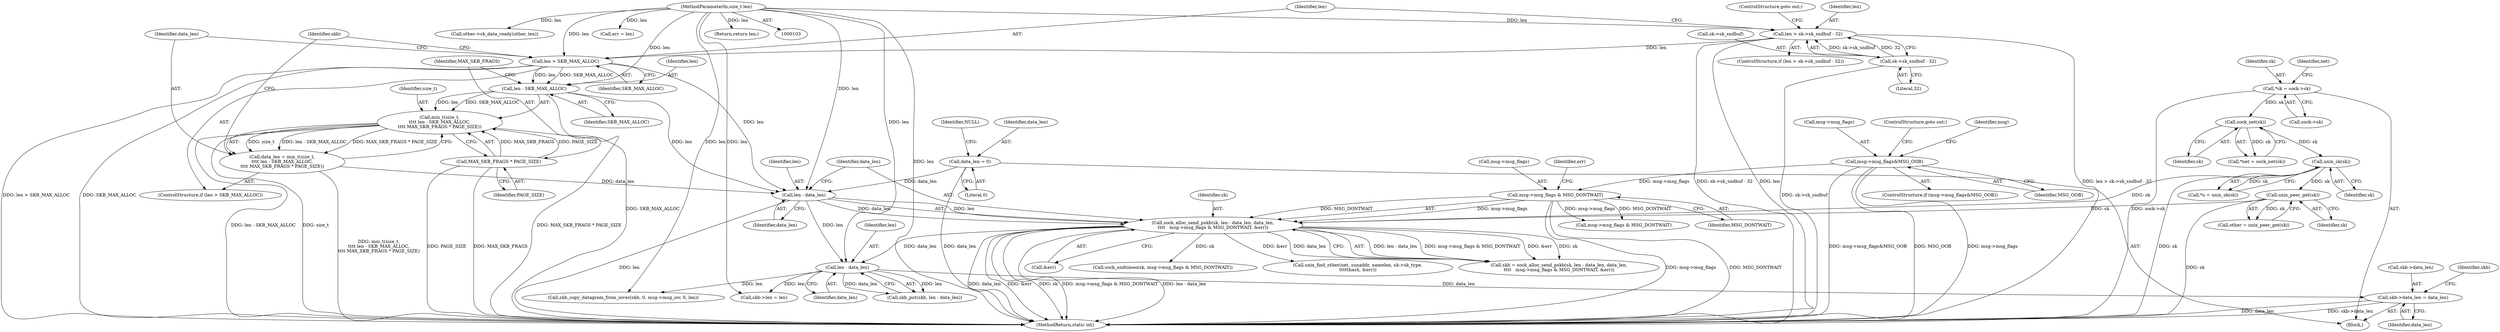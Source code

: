 digraph "0_linux_e0e3cea46d31d23dc40df0a49a7a2c04fe8edfea_0@pointer" {
"1000327" [label="(Call,skb->data_len = data_len)"];
"1000324" [label="(Call,len - data_len)"];
"1000283" [label="(Call,len - data_len)"];
"1000266" [label="(Call,len > SKB_MAX_ALLOC)"];
"1000257" [label="(Call,len > sk->sk_sndbuf - 32)"];
"1000107" [label="(MethodParameterIn,size_t len)"];
"1000259" [label="(Call,sk->sk_sndbuf - 32)"];
"1000273" [label="(Call,len - SKB_MAX_ALLOC)"];
"1000151" [label="(Call,data_len = 0)"];
"1000269" [label="(Call,data_len = min_t(size_t,\n\t\t\t\t len - SKB_MAX_ALLOC,\n\t\t\t\t MAX_SKB_FRAGS * PAGE_SIZE))"];
"1000271" [label="(Call,min_t(size_t,\n\t\t\t\t len - SKB_MAX_ALLOC,\n\t\t\t\t MAX_SKB_FRAGS * PAGE_SIZE))"];
"1000276" [label="(Call,MAX_SKB_FRAGS * PAGE_SIZE)"];
"1000281" [label="(Call,sock_alloc_send_pskb(sk, len - data_len, data_len,\n\t\t\t\t   msg->msg_flags & MSG_DONTWAIT, &err))"];
"1000226" [label="(Call,unix_peer_get(sk))"];
"1000128" [label="(Call,unix_sk(sk))"];
"1000123" [label="(Call,sock_net(sk))"];
"1000115" [label="(Call,*sk = sock->sk)"];
"1000287" [label="(Call,msg->msg_flags & MSG_DONTWAIT)"];
"1000187" [label="(Call,msg->msg_flags&MSG_OOB)"];
"1000334" [label="(Identifier,skb)"];
"1000322" [label="(Call,skb_put(skb, len - data_len))"];
"1000291" [label="(Identifier,MSG_DONTWAIT)"];
"1000269" [label="(Call,data_len = min_t(size_t,\n\t\t\t\t len - SKB_MAX_ALLOC,\n\t\t\t\t MAX_SKB_FRAGS * PAGE_SIZE))"];
"1000267" [label="(Identifier,len)"];
"1000274" [label="(Identifier,len)"];
"1000264" [label="(ControlStructure,goto out;)"];
"1000129" [label="(Identifier,sk)"];
"1000271" [label="(Call,min_t(size_t,\n\t\t\t\t len - SKB_MAX_ALLOC,\n\t\t\t\t MAX_SKB_FRAGS * PAGE_SIZE))"];
"1000552" [label="(Call,other->sk_data_ready(other, len))"];
"1000265" [label="(ControlStructure,if (len > SKB_MAX_ALLOC))"];
"1000293" [label="(Identifier,err)"];
"1000339" [label="(Call,skb_copy_datagram_from_iovec(skb, 0, msg->msg_iov, 0, len))"];
"1000282" [label="(Identifier,sk)"];
"1000286" [label="(Identifier,data_len)"];
"1000325" [label="(Identifier,len)"];
"1000268" [label="(Identifier,SKB_MAX_ALLOC)"];
"1000580" [label="(MethodReturn,static int)"];
"1000266" [label="(Call,len > SKB_MAX_ALLOC)"];
"1000258" [label="(Identifier,len)"];
"1000328" [label="(Call,skb->data_len)"];
"1000283" [label="(Call,len - data_len)"];
"1000156" [label="(Identifier,NULL)"];
"1000263" [label="(Literal,32)"];
"1000224" [label="(Call,other = unix_peer_get(sk))"];
"1000324" [label="(Call,len - data_len)"];
"1000273" [label="(Call,len - SKB_MAX_ALLOC)"];
"1000281" [label="(Call,sock_alloc_send_pskb(sk, len - data_len, data_len,\n\t\t\t\t   msg->msg_flags & MSG_DONTWAIT, &err))"];
"1000288" [label="(Call,msg->msg_flags)"];
"1000256" [label="(ControlStructure,if (len > sk->sk_sndbuf - 32))"];
"1000326" [label="(Identifier,data_len)"];
"1000115" [label="(Call,*sk = sock->sk)"];
"1000276" [label="(Call,MAX_SKB_FRAGS * PAGE_SIZE)"];
"1000122" [label="(Identifier,net)"];
"1000270" [label="(Identifier,data_len)"];
"1000126" [label="(Call,*u = unix_sk(sk))"];
"1000260" [label="(Call,sk->sk_sndbuf)"];
"1000280" [label="(Identifier,skb)"];
"1000292" [label="(Call,&err)"];
"1000226" [label="(Call,unix_peer_get(sk))"];
"1000117" [label="(Call,sock->sk)"];
"1000352" [label="(Call,sock_sndtimeo(sk, msg->msg_flags & MSG_DONTWAIT))"];
"1000186" [label="(ControlStructure,if (msg->msg_flags&MSG_OOB))"];
"1000287" [label="(Call,msg->msg_flags & MSG_DONTWAIT)"];
"1000354" [label="(Call,msg->msg_flags & MSG_DONTWAIT)"];
"1000284" [label="(Identifier,len)"];
"1000128" [label="(Call,unix_sk(sk))"];
"1000123" [label="(Call,sock_net(sk))"];
"1000124" [label="(Identifier,sk)"];
"1000116" [label="(Identifier,sk)"];
"1000332" [label="(Call,skb->len = len)"];
"1000107" [label="(MethodParameterIn,size_t len)"];
"1000272" [label="(Identifier,size_t)"];
"1000227" [label="(Identifier,sk)"];
"1000187" [label="(Call,msg->msg_flags&MSG_OOB)"];
"1000191" [label="(Identifier,MSG_OOB)"];
"1000188" [label="(Call,msg->msg_flags)"];
"1000275" [label="(Identifier,SKB_MAX_ALLOC)"];
"1000259" [label="(Call,sk->sk_sndbuf - 32)"];
"1000327" [label="(Call,skb->data_len = data_len)"];
"1000152" [label="(Identifier,data_len)"];
"1000375" [label="(Call,unix_find_other(net, sunaddr, namelen, sk->sk_type,\n\t\t\t\t\thash, &err))"];
"1000285" [label="(Identifier,data_len)"];
"1000331" [label="(Identifier,data_len)"];
"1000397" [label="(Call,err = len)"];
"1000278" [label="(Identifier,PAGE_SIZE)"];
"1000257" [label="(Call,len > sk->sk_sndbuf - 32)"];
"1000192" [label="(ControlStructure,goto out;)"];
"1000561" [label="(Return,return len;)"];
"1000121" [label="(Call,*net = sock_net(sk))"];
"1000195" [label="(Identifier,msg)"];
"1000279" [label="(Call,skb = sock_alloc_send_pskb(sk, len - data_len, data_len,\n\t\t\t\t   msg->msg_flags & MSG_DONTWAIT, &err))"];
"1000108" [label="(Block,)"];
"1000153" [label="(Literal,0)"];
"1000277" [label="(Identifier,MAX_SKB_FRAGS)"];
"1000151" [label="(Call,data_len = 0)"];
"1000327" -> "1000108"  [label="AST: "];
"1000327" -> "1000331"  [label="CFG: "];
"1000328" -> "1000327"  [label="AST: "];
"1000331" -> "1000327"  [label="AST: "];
"1000334" -> "1000327"  [label="CFG: "];
"1000327" -> "1000580"  [label="DDG: data_len"];
"1000327" -> "1000580"  [label="DDG: skb->data_len"];
"1000324" -> "1000327"  [label="DDG: data_len"];
"1000324" -> "1000322"  [label="AST: "];
"1000324" -> "1000326"  [label="CFG: "];
"1000325" -> "1000324"  [label="AST: "];
"1000326" -> "1000324"  [label="AST: "];
"1000322" -> "1000324"  [label="CFG: "];
"1000324" -> "1000322"  [label="DDG: len"];
"1000324" -> "1000322"  [label="DDG: data_len"];
"1000283" -> "1000324"  [label="DDG: len"];
"1000107" -> "1000324"  [label="DDG: len"];
"1000281" -> "1000324"  [label="DDG: data_len"];
"1000324" -> "1000332"  [label="DDG: len"];
"1000324" -> "1000339"  [label="DDG: len"];
"1000283" -> "1000281"  [label="AST: "];
"1000283" -> "1000285"  [label="CFG: "];
"1000284" -> "1000283"  [label="AST: "];
"1000285" -> "1000283"  [label="AST: "];
"1000286" -> "1000283"  [label="CFG: "];
"1000283" -> "1000580"  [label="DDG: len"];
"1000283" -> "1000281"  [label="DDG: len"];
"1000283" -> "1000281"  [label="DDG: data_len"];
"1000266" -> "1000283"  [label="DDG: len"];
"1000273" -> "1000283"  [label="DDG: len"];
"1000107" -> "1000283"  [label="DDG: len"];
"1000151" -> "1000283"  [label="DDG: data_len"];
"1000269" -> "1000283"  [label="DDG: data_len"];
"1000266" -> "1000265"  [label="AST: "];
"1000266" -> "1000268"  [label="CFG: "];
"1000267" -> "1000266"  [label="AST: "];
"1000268" -> "1000266"  [label="AST: "];
"1000270" -> "1000266"  [label="CFG: "];
"1000280" -> "1000266"  [label="CFG: "];
"1000266" -> "1000580"  [label="DDG: SKB_MAX_ALLOC"];
"1000266" -> "1000580"  [label="DDG: len > SKB_MAX_ALLOC"];
"1000257" -> "1000266"  [label="DDG: len"];
"1000107" -> "1000266"  [label="DDG: len"];
"1000266" -> "1000273"  [label="DDG: len"];
"1000266" -> "1000273"  [label="DDG: SKB_MAX_ALLOC"];
"1000257" -> "1000256"  [label="AST: "];
"1000257" -> "1000259"  [label="CFG: "];
"1000258" -> "1000257"  [label="AST: "];
"1000259" -> "1000257"  [label="AST: "];
"1000264" -> "1000257"  [label="CFG: "];
"1000267" -> "1000257"  [label="CFG: "];
"1000257" -> "1000580"  [label="DDG: sk->sk_sndbuf - 32"];
"1000257" -> "1000580"  [label="DDG: len"];
"1000257" -> "1000580"  [label="DDG: len > sk->sk_sndbuf - 32"];
"1000107" -> "1000257"  [label="DDG: len"];
"1000259" -> "1000257"  [label="DDG: sk->sk_sndbuf"];
"1000259" -> "1000257"  [label="DDG: 32"];
"1000107" -> "1000103"  [label="AST: "];
"1000107" -> "1000580"  [label="DDG: len"];
"1000107" -> "1000273"  [label="DDG: len"];
"1000107" -> "1000332"  [label="DDG: len"];
"1000107" -> "1000339"  [label="DDG: len"];
"1000107" -> "1000397"  [label="DDG: len"];
"1000107" -> "1000552"  [label="DDG: len"];
"1000107" -> "1000561"  [label="DDG: len"];
"1000259" -> "1000263"  [label="CFG: "];
"1000260" -> "1000259"  [label="AST: "];
"1000263" -> "1000259"  [label="AST: "];
"1000259" -> "1000580"  [label="DDG: sk->sk_sndbuf"];
"1000273" -> "1000271"  [label="AST: "];
"1000273" -> "1000275"  [label="CFG: "];
"1000274" -> "1000273"  [label="AST: "];
"1000275" -> "1000273"  [label="AST: "];
"1000277" -> "1000273"  [label="CFG: "];
"1000273" -> "1000580"  [label="DDG: SKB_MAX_ALLOC"];
"1000273" -> "1000271"  [label="DDG: len"];
"1000273" -> "1000271"  [label="DDG: SKB_MAX_ALLOC"];
"1000151" -> "1000108"  [label="AST: "];
"1000151" -> "1000153"  [label="CFG: "];
"1000152" -> "1000151"  [label="AST: "];
"1000153" -> "1000151"  [label="AST: "];
"1000156" -> "1000151"  [label="CFG: "];
"1000151" -> "1000580"  [label="DDG: data_len"];
"1000269" -> "1000265"  [label="AST: "];
"1000269" -> "1000271"  [label="CFG: "];
"1000270" -> "1000269"  [label="AST: "];
"1000271" -> "1000269"  [label="AST: "];
"1000280" -> "1000269"  [label="CFG: "];
"1000269" -> "1000580"  [label="DDG: min_t(size_t,\n\t\t\t\t len - SKB_MAX_ALLOC,\n\t\t\t\t MAX_SKB_FRAGS * PAGE_SIZE)"];
"1000271" -> "1000269"  [label="DDG: size_t"];
"1000271" -> "1000269"  [label="DDG: len - SKB_MAX_ALLOC"];
"1000271" -> "1000269"  [label="DDG: MAX_SKB_FRAGS * PAGE_SIZE"];
"1000271" -> "1000276"  [label="CFG: "];
"1000272" -> "1000271"  [label="AST: "];
"1000276" -> "1000271"  [label="AST: "];
"1000271" -> "1000580"  [label="DDG: MAX_SKB_FRAGS * PAGE_SIZE"];
"1000271" -> "1000580"  [label="DDG: len - SKB_MAX_ALLOC"];
"1000271" -> "1000580"  [label="DDG: size_t"];
"1000276" -> "1000271"  [label="DDG: MAX_SKB_FRAGS"];
"1000276" -> "1000271"  [label="DDG: PAGE_SIZE"];
"1000276" -> "1000278"  [label="CFG: "];
"1000277" -> "1000276"  [label="AST: "];
"1000278" -> "1000276"  [label="AST: "];
"1000276" -> "1000580"  [label="DDG: PAGE_SIZE"];
"1000276" -> "1000580"  [label="DDG: MAX_SKB_FRAGS"];
"1000281" -> "1000279"  [label="AST: "];
"1000281" -> "1000292"  [label="CFG: "];
"1000282" -> "1000281"  [label="AST: "];
"1000286" -> "1000281"  [label="AST: "];
"1000287" -> "1000281"  [label="AST: "];
"1000292" -> "1000281"  [label="AST: "];
"1000279" -> "1000281"  [label="CFG: "];
"1000281" -> "1000580"  [label="DDG: data_len"];
"1000281" -> "1000580"  [label="DDG: &err"];
"1000281" -> "1000580"  [label="DDG: sk"];
"1000281" -> "1000580"  [label="DDG: msg->msg_flags & MSG_DONTWAIT"];
"1000281" -> "1000580"  [label="DDG: len - data_len"];
"1000281" -> "1000279"  [label="DDG: len - data_len"];
"1000281" -> "1000279"  [label="DDG: msg->msg_flags & MSG_DONTWAIT"];
"1000281" -> "1000279"  [label="DDG: &err"];
"1000281" -> "1000279"  [label="DDG: sk"];
"1000281" -> "1000279"  [label="DDG: data_len"];
"1000226" -> "1000281"  [label="DDG: sk"];
"1000128" -> "1000281"  [label="DDG: sk"];
"1000287" -> "1000281"  [label="DDG: msg->msg_flags"];
"1000287" -> "1000281"  [label="DDG: MSG_DONTWAIT"];
"1000281" -> "1000352"  [label="DDG: sk"];
"1000281" -> "1000375"  [label="DDG: &err"];
"1000226" -> "1000224"  [label="AST: "];
"1000226" -> "1000227"  [label="CFG: "];
"1000227" -> "1000226"  [label="AST: "];
"1000224" -> "1000226"  [label="CFG: "];
"1000226" -> "1000580"  [label="DDG: sk"];
"1000226" -> "1000224"  [label="DDG: sk"];
"1000128" -> "1000226"  [label="DDG: sk"];
"1000128" -> "1000126"  [label="AST: "];
"1000128" -> "1000129"  [label="CFG: "];
"1000129" -> "1000128"  [label="AST: "];
"1000126" -> "1000128"  [label="CFG: "];
"1000128" -> "1000580"  [label="DDG: sk"];
"1000128" -> "1000126"  [label="DDG: sk"];
"1000123" -> "1000128"  [label="DDG: sk"];
"1000123" -> "1000121"  [label="AST: "];
"1000123" -> "1000124"  [label="CFG: "];
"1000124" -> "1000123"  [label="AST: "];
"1000121" -> "1000123"  [label="CFG: "];
"1000123" -> "1000121"  [label="DDG: sk"];
"1000115" -> "1000123"  [label="DDG: sk"];
"1000115" -> "1000108"  [label="AST: "];
"1000115" -> "1000117"  [label="CFG: "];
"1000116" -> "1000115"  [label="AST: "];
"1000117" -> "1000115"  [label="AST: "];
"1000122" -> "1000115"  [label="CFG: "];
"1000115" -> "1000580"  [label="DDG: sock->sk"];
"1000287" -> "1000291"  [label="CFG: "];
"1000288" -> "1000287"  [label="AST: "];
"1000291" -> "1000287"  [label="AST: "];
"1000293" -> "1000287"  [label="CFG: "];
"1000287" -> "1000580"  [label="DDG: MSG_DONTWAIT"];
"1000287" -> "1000580"  [label="DDG: msg->msg_flags"];
"1000187" -> "1000287"  [label="DDG: msg->msg_flags"];
"1000287" -> "1000354"  [label="DDG: msg->msg_flags"];
"1000287" -> "1000354"  [label="DDG: MSG_DONTWAIT"];
"1000187" -> "1000186"  [label="AST: "];
"1000187" -> "1000191"  [label="CFG: "];
"1000188" -> "1000187"  [label="AST: "];
"1000191" -> "1000187"  [label="AST: "];
"1000192" -> "1000187"  [label="CFG: "];
"1000195" -> "1000187"  [label="CFG: "];
"1000187" -> "1000580"  [label="DDG: msg->msg_flags"];
"1000187" -> "1000580"  [label="DDG: msg->msg_flags&MSG_OOB"];
"1000187" -> "1000580"  [label="DDG: MSG_OOB"];
}
